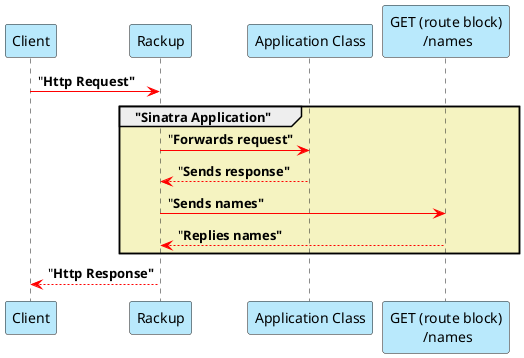 @startuml

participant "Client" as c #B9E9FC
participant "Rackup" as r #B9E9FC
participant "Application Class" as app #B9E9FC
participant "GET (route block)\n /names" as sort #B9E9FC

c-[#red]>r:"<b>Http Request"
group #F5F3C1 "Sinatra Application"
    r-[#red]>app: "<b>Forwards request"
    app-[#red]->r: "<b>Sends response"
    r-[#red]>sort: "<b>Sends names"
    r<-[#red]-sort: "<b>Replies names"
end

r-[#red]->c: "<b>Http Response"

@enduml